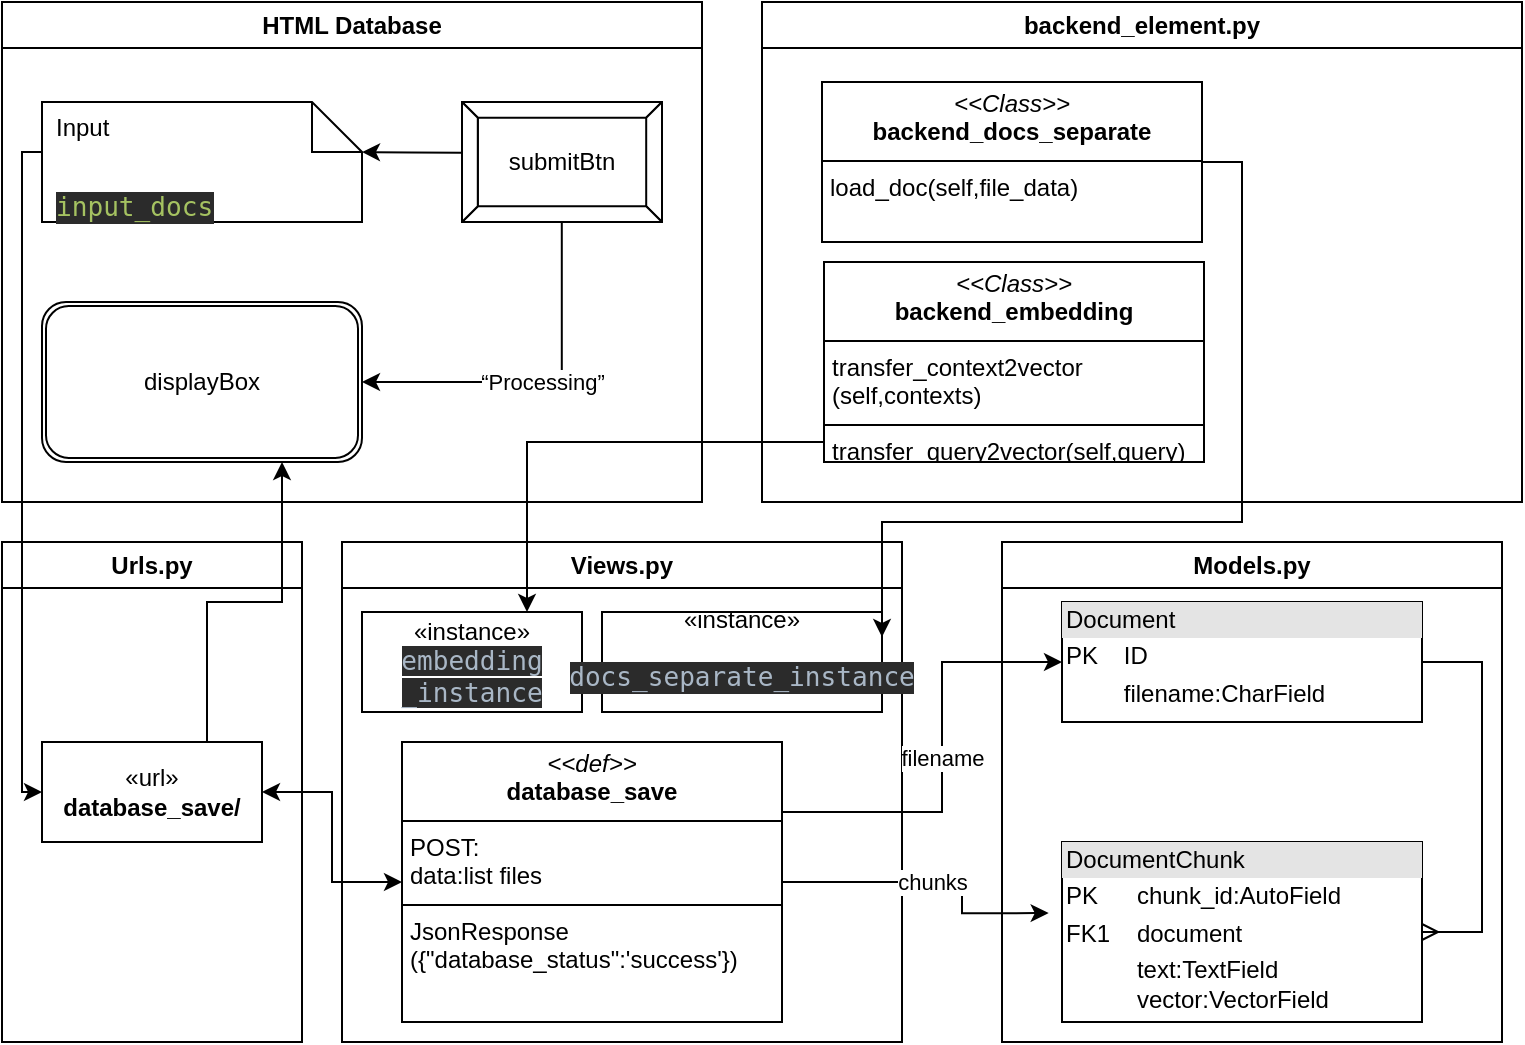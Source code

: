 <mxfile version="24.3.1" type="github" pages="4">
  <diagram name="Database_input" id="tOD7As1vqEOn8QU1HWs3">
    <mxGraphModel dx="1636" dy="1579" grid="1" gridSize="10" guides="1" tooltips="1" connect="1" arrows="1" fold="1" page="1" pageScale="1" pageWidth="850" pageHeight="1100" math="0" shadow="0">
      <root>
        <mxCell id="0" />
        <mxCell id="1" parent="0" />
        <mxCell id="sJqgMgaKANiySwUrU2yU-2" value="Models.py" style="swimlane;whiteSpace=wrap;html=1;" parent="1" vertex="1">
          <mxGeometry x="190" y="230" width="250" height="250" as="geometry">
            <mxRectangle x="200" y="200" width="100" height="30" as="alternateBounds" />
          </mxGeometry>
        </mxCell>
        <mxCell id="sJqgMgaKANiySwUrU2yU-3" value="" style="group" parent="sJqgMgaKANiySwUrU2yU-2" vertex="1" connectable="0">
          <mxGeometry x="30" y="30" width="220" height="210" as="geometry" />
        </mxCell>
        <mxCell id="sJqgMgaKANiySwUrU2yU-4" value="&lt;div style=&quot;box-sizing:border-box;width:100%;background:#e4e4e4;padding:2px;&quot;&gt;Document&lt;/div&gt;&lt;table style=&quot;width:100%;font-size:1em;&quot; cellpadding=&quot;2&quot; cellspacing=&quot;0&quot;&gt;&lt;tbody&gt;&lt;tr&gt;&lt;td&gt;PK&lt;/td&gt;&lt;td&gt;ID&lt;/td&gt;&lt;/tr&gt;&lt;tr&gt;&lt;td&gt;&lt;br&gt;&lt;/td&gt;&lt;td&gt;filename:CharField&lt;br&gt;&lt;/td&gt;&lt;/tr&gt;&lt;tr&gt;&lt;td&gt;&lt;br&gt;&lt;/td&gt;&lt;td&gt;&lt;br&gt;&lt;/td&gt;&lt;/tr&gt;&lt;/tbody&gt;&lt;/table&gt;" style="verticalAlign=top;align=left;overflow=fill;html=1;whiteSpace=wrap;movable=1;resizable=1;rotatable=1;deletable=1;editable=1;locked=0;connectable=1;" parent="sJqgMgaKANiySwUrU2yU-3" vertex="1">
          <mxGeometry width="180" height="60" as="geometry" />
        </mxCell>
        <mxCell id="sJqgMgaKANiySwUrU2yU-5" value="&lt;div style=&quot;box-sizing:border-box;width:100%;background:#e4e4e4;padding:2px;&quot;&gt;DocumentChunk&lt;br&gt;&lt;/div&gt;&lt;table style=&quot;width:100%;font-size:1em;&quot; cellpadding=&quot;2&quot; cellspacing=&quot;0&quot;&gt;&lt;tbody&gt;&lt;tr&gt;&lt;td&gt;PK&lt;/td&gt;&lt;td&gt;chunk_id:AutoField&lt;br&gt;&lt;/td&gt;&lt;/tr&gt;&lt;tr&gt;&lt;td&gt;FK1&lt;/td&gt;&lt;td&gt;document&lt;/td&gt;&lt;/tr&gt;&lt;tr&gt;&lt;td&gt;&lt;/td&gt;&lt;td&gt;text:TextField&lt;br&gt;vector:VectorField&lt;br&gt;&lt;/td&gt;&lt;/tr&gt;&lt;/tbody&gt;&lt;/table&gt;" style="verticalAlign=top;align=left;overflow=fill;html=1;whiteSpace=wrap;movable=1;resizable=1;rotatable=1;deletable=1;editable=1;locked=0;connectable=1;" parent="sJqgMgaKANiySwUrU2yU-3" vertex="1">
          <mxGeometry y="120" width="180" height="90" as="geometry" />
        </mxCell>
        <mxCell id="sJqgMgaKANiySwUrU2yU-6" value="" style="edgeStyle=entityRelationEdgeStyle;fontSize=12;html=1;endArrow=ERmany;rounded=0;exitX=1;exitY=0.5;exitDx=0;exitDy=0;entryX=1;entryY=0.5;entryDx=0;entryDy=0;movable=1;resizable=1;rotatable=1;deletable=1;editable=1;locked=0;connectable=1;" parent="sJqgMgaKANiySwUrU2yU-3" source="sJqgMgaKANiySwUrU2yU-4" target="sJqgMgaKANiySwUrU2yU-5" edge="1">
          <mxGeometry width="100" height="100" relative="1" as="geometry">
            <mxPoint x="210" y="60" as="sourcePoint" />
            <mxPoint x="210" y="120" as="targetPoint" />
            <Array as="points">
              <mxPoint x="210" y="90" />
              <mxPoint x="220" y="100" />
            </Array>
          </mxGeometry>
        </mxCell>
        <mxCell id="sJqgMgaKANiySwUrU2yU-7" value="Views.py" style="swimlane;whiteSpace=wrap;html=1;" parent="1" vertex="1">
          <mxGeometry x="-140" y="230" width="280" height="250" as="geometry">
            <mxRectangle x="200" y="200" width="100" height="30" as="alternateBounds" />
          </mxGeometry>
        </mxCell>
        <mxCell id="sJqgMgaKANiySwUrU2yU-8" value="&lt;p style=&quot;margin:0px;margin-top:4px;text-align:center;&quot;&gt;&lt;i&gt;&amp;lt;&amp;lt;def&amp;gt;&amp;gt;&lt;/i&gt;&lt;br&gt;&lt;b&gt;database_save&lt;/b&gt;&lt;br&gt;&lt;/p&gt;&lt;hr size=&quot;1&quot; style=&quot;border-style:solid;&quot;&gt;&lt;p style=&quot;margin:0px;margin-left:4px;&quot;&gt;POST:&lt;/p&gt;&lt;p style=&quot;margin:0px;margin-left:4px;&quot;&gt;data:list files&lt;/p&gt;&lt;hr size=&quot;1&quot; style=&quot;border-style:solid;&quot;&gt;&lt;p style=&quot;margin:0px;margin-left:4px;&quot;&gt;JsonResponse&lt;/p&gt;&lt;p style=&quot;margin:0px;margin-left:4px;&quot;&gt;({&quot;database_status&quot;:&#39;success&#39;})&lt;br&gt;&lt;/p&gt;" style="verticalAlign=top;align=left;overflow=fill;html=1;whiteSpace=wrap;" parent="sJqgMgaKANiySwUrU2yU-7" vertex="1">
          <mxGeometry x="30" y="100" width="190" height="140" as="geometry" />
        </mxCell>
        <mxCell id="sJqgMgaKANiySwUrU2yU-9" value="«instance»&lt;br&gt;&lt;span style=&quot;background-color: rgb(43, 43, 43); color: rgb(169, 183, 198); font-family: &amp;quot;JetBrains Mono&amp;quot;, monospace; font-size: 9.8pt;&quot;&gt;embedding&lt;/span&gt;&lt;div&gt;&lt;span style=&quot;background-color: rgb(43, 43, 43); color: rgb(169, 183, 198); font-family: &amp;quot;JetBrains Mono&amp;quot;, monospace; font-size: 9.8pt;&quot;&gt;_instance&lt;/span&gt;&lt;/div&gt;" style="html=1;whiteSpace=wrap;" parent="sJqgMgaKANiySwUrU2yU-7" vertex="1">
          <mxGeometry x="10" y="35" width="110" height="50" as="geometry" />
        </mxCell>
        <mxCell id="sJqgMgaKANiySwUrU2yU-10" value="«instance»&lt;br&gt;&lt;div style=&quot;background-color:#2b2b2b;color:#a9b7c6;font-family:&#39;JetBrains Mono&#39;,monospace;font-size:9.8pt;&quot;&gt;&lt;pre&gt;docs_separate_instance&lt;/pre&gt;&lt;/div&gt;" style="html=1;whiteSpace=wrap;" parent="sJqgMgaKANiySwUrU2yU-7" vertex="1">
          <mxGeometry x="130" y="35" width="140" height="50" as="geometry" />
        </mxCell>
        <mxCell id="sJqgMgaKANiySwUrU2yU-11" value="filename" style="edgeStyle=orthogonalEdgeStyle;rounded=0;orthogonalLoop=1;jettySize=auto;html=1;exitX=1;exitY=0.25;exitDx=0;exitDy=0;entryX=0;entryY=0.5;entryDx=0;entryDy=0;" parent="1" source="sJqgMgaKANiySwUrU2yU-8" target="sJqgMgaKANiySwUrU2yU-4" edge="1">
          <mxGeometry relative="1" as="geometry">
            <Array as="points">
              <mxPoint x="160" y="365" />
              <mxPoint x="160" y="290" />
            </Array>
          </mxGeometry>
        </mxCell>
        <mxCell id="sJqgMgaKANiySwUrU2yU-12" value="chunks" style="edgeStyle=orthogonalEdgeStyle;rounded=0;orthogonalLoop=1;jettySize=auto;html=1;exitX=1;exitY=0.5;exitDx=0;exitDy=0;entryX=-0.037;entryY=0.395;entryDx=0;entryDy=0;entryPerimeter=0;" parent="1" source="sJqgMgaKANiySwUrU2yU-8" target="sJqgMgaKANiySwUrU2yU-5" edge="1">
          <mxGeometry relative="1" as="geometry">
            <mxPoint x="190" y="550" as="targetPoint" />
            <Array as="points">
              <mxPoint x="170" y="400" />
              <mxPoint x="170" y="416" />
            </Array>
          </mxGeometry>
        </mxCell>
        <mxCell id="sJqgMgaKANiySwUrU2yU-13" value="Urls.py" style="swimlane;whiteSpace=wrap;html=1;" parent="1" vertex="1">
          <mxGeometry x="-310" y="230" width="150" height="250" as="geometry">
            <mxRectangle x="200" y="200" width="100" height="30" as="alternateBounds" />
          </mxGeometry>
        </mxCell>
        <mxCell id="sJqgMgaKANiySwUrU2yU-14" value="«url»&lt;br&gt;&lt;b&gt;database_save/&lt;/b&gt;" style="html=1;whiteSpace=wrap;" parent="sJqgMgaKANiySwUrU2yU-13" vertex="1">
          <mxGeometry x="20" y="100" width="110" height="50" as="geometry" />
        </mxCell>
        <mxCell id="sJqgMgaKANiySwUrU2yU-15" value="HTML Database" style="swimlane;whiteSpace=wrap;html=1;" parent="1" vertex="1">
          <mxGeometry x="-310" y="-40" width="350" height="250" as="geometry">
            <mxRectangle x="200" y="200" width="100" height="30" as="alternateBounds" />
          </mxGeometry>
        </mxCell>
        <mxCell id="sJqgMgaKANiySwUrU2yU-16" value="submitBtn" style="labelPosition=center;verticalLabelPosition=middle;align=center;html=1;shape=mxgraph.basic.button;dx=7.9;whiteSpace=wrap;" parent="sJqgMgaKANiySwUrU2yU-15" vertex="1">
          <mxGeometry x="230" y="50" width="100" height="60" as="geometry" />
        </mxCell>
        <mxCell id="sJqgMgaKANiySwUrU2yU-17" value="" style="edgeStyle=orthogonalEdgeStyle;rounded=0;orthogonalLoop=1;jettySize=auto;html=1;entryX=0;entryY=0;entryDx=160;entryDy=25;entryPerimeter=0;exitX=-0.003;exitY=0.422;exitDx=0;exitDy=0;exitPerimeter=0;" parent="sJqgMgaKANiySwUrU2yU-15" source="sJqgMgaKANiySwUrU2yU-16" target="sJqgMgaKANiySwUrU2yU-18" edge="1">
          <mxGeometry relative="1" as="geometry">
            <mxPoint x="280" y="75" as="sourcePoint" />
            <mxPoint x="200" y="70" as="targetPoint" />
          </mxGeometry>
        </mxCell>
        <mxCell id="sJqgMgaKANiySwUrU2yU-18" value="&lt;div style=&quot;background-color:#2b2b2b;color:#a9b7c6;font-family:&#39;JetBrains Mono&#39;,monospace;font-size:9.8pt;&quot;&gt;&lt;pre&gt;&lt;span style=&quot;color:#a5c261;&quot;&gt;input_docs&lt;/span&gt;&lt;/pre&gt;&lt;/div&gt;" style="shape=note2;boundedLbl=1;whiteSpace=wrap;html=1;size=25;verticalAlign=top;align=left;spacingLeft=5;" parent="sJqgMgaKANiySwUrU2yU-15" vertex="1">
          <mxGeometry x="20" y="50" width="160" height="60" as="geometry" />
        </mxCell>
        <mxCell id="sJqgMgaKANiySwUrU2yU-19" value="Input" style="resizeWidth=1;part=1;strokeColor=none;fillColor=none;align=left;spacingLeft=5;html=1;whiteSpace=wrap;" parent="sJqgMgaKANiySwUrU2yU-18" vertex="1">
          <mxGeometry width="160" height="25" relative="1" as="geometry" />
        </mxCell>
        <mxCell id="sJqgMgaKANiySwUrU2yU-20" value="displayBox" style="shape=ext;double=1;rounded=1;whiteSpace=wrap;html=1;" parent="sJqgMgaKANiySwUrU2yU-15" vertex="1">
          <mxGeometry x="20" y="150" width="160" height="80" as="geometry" />
        </mxCell>
        <mxCell id="sJqgMgaKANiySwUrU2yU-21" value="“Processing”" style="edgeStyle=orthogonalEdgeStyle;orthogonalLoop=1;jettySize=auto;html=1;rounded=0;exitX=0.499;exitY=0.999;exitDx=0;exitDy=0;exitPerimeter=0;entryX=1;entryY=0.5;entryDx=0;entryDy=0;" parent="sJqgMgaKANiySwUrU2yU-15" source="sJqgMgaKANiySwUrU2yU-16" target="sJqgMgaKANiySwUrU2yU-20" edge="1">
          <mxGeometry width="80" relative="1" as="geometry">
            <mxPoint x="150" y="240" as="sourcePoint" />
            <mxPoint x="230" y="240" as="targetPoint" />
          </mxGeometry>
        </mxCell>
        <mxCell id="sJqgMgaKANiySwUrU2yU-22" style="edgeStyle=orthogonalEdgeStyle;rounded=0;orthogonalLoop=1;jettySize=auto;html=1;exitX=0;exitY=1;exitDx=0;exitDy=0;entryX=0;entryY=0.5;entryDx=0;entryDy=0;" parent="1" source="sJqgMgaKANiySwUrU2yU-19" target="sJqgMgaKANiySwUrU2yU-14" edge="1">
          <mxGeometry relative="1" as="geometry">
            <Array as="points">
              <mxPoint x="-300" y="35" />
              <mxPoint x="-300" y="355" />
            </Array>
          </mxGeometry>
        </mxCell>
        <mxCell id="sJqgMgaKANiySwUrU2yU-23" style="edgeStyle=orthogonalEdgeStyle;rounded=0;orthogonalLoop=1;jettySize=auto;html=1;exitX=1;exitY=0.5;exitDx=0;exitDy=0;endArrow=classic;endFill=1;strokeColor=default;startArrow=classic;startFill=1;" parent="1" source="sJqgMgaKANiySwUrU2yU-14" target="sJqgMgaKANiySwUrU2yU-8" edge="1">
          <mxGeometry relative="1" as="geometry" />
        </mxCell>
        <mxCell id="sJqgMgaKANiySwUrU2yU-24" style="edgeStyle=orthogonalEdgeStyle;rounded=0;orthogonalLoop=1;jettySize=auto;html=1;exitX=0.75;exitY=0;exitDx=0;exitDy=0;entryX=0.75;entryY=1;entryDx=0;entryDy=0;" parent="1" source="sJqgMgaKANiySwUrU2yU-14" target="sJqgMgaKANiySwUrU2yU-20" edge="1">
          <mxGeometry relative="1" as="geometry" />
        </mxCell>
        <mxCell id="sJqgMgaKANiySwUrU2yU-25" value="backend_e&lt;span style=&quot;background-color: initial;&quot;&gt;lement.py&lt;/span&gt;" style="swimlane;whiteSpace=wrap;html=1;" parent="1" vertex="1">
          <mxGeometry x="70" y="-40" width="380" height="250" as="geometry">
            <mxRectangle x="200" y="200" width="100" height="30" as="alternateBounds" />
          </mxGeometry>
        </mxCell>
        <mxCell id="sJqgMgaKANiySwUrU2yU-26" value="&lt;p style=&quot;margin:0px;margin-top:4px;text-align:center;&quot;&gt;&lt;i&gt;&amp;lt;&amp;lt;Class&amp;gt;&amp;gt;&lt;/i&gt;&lt;br&gt;&lt;b&gt;backend_docs_separate&lt;/b&gt;&lt;br&gt;&lt;/p&gt;&lt;hr size=&quot;1&quot; style=&quot;border-style:solid;&quot;&gt;&lt;p style=&quot;margin:0px;margin-left:4px;&quot;&gt;load_doc(self,file_data)&lt;/p&gt;&lt;p style=&quot;margin:0px;margin-left:4px;&quot;&gt;&lt;br&gt;&lt;/p&gt;" style="verticalAlign=top;align=left;overflow=fill;html=1;whiteSpace=wrap;" parent="sJqgMgaKANiySwUrU2yU-25" vertex="1">
          <mxGeometry x="30" y="40" width="190" height="80" as="geometry" />
        </mxCell>
        <mxCell id="sJqgMgaKANiySwUrU2yU-27" value="&lt;p style=&quot;margin:0px;margin-top:4px;text-align:center;&quot;&gt;&lt;i&gt;&amp;lt;&amp;lt;&lt;/i&gt;&lt;i&gt;Class&lt;/i&gt;&lt;i&gt;&amp;gt;&amp;gt;&lt;/i&gt;&lt;br&gt;&lt;b&gt;backend_embedding&lt;/b&gt;&lt;br&gt;&lt;/p&gt;&lt;hr size=&quot;1&quot; style=&quot;border-style:solid;&quot;&gt;&lt;p style=&quot;margin:0px;margin-left:4px;&quot;&gt;transfer_context2vector&lt;/p&gt;&lt;p style=&quot;margin:0px;margin-left:4px;&quot;&gt;(self,contexts)&lt;br&gt;&lt;/p&gt;&lt;hr size=&quot;1&quot; style=&quot;border-style:solid;&quot;&gt;&lt;p style=&quot;margin:0px;margin-left:4px;&quot;&gt;transfer_query2vector(self,query)&lt;br&gt;&lt;/p&gt;" style="verticalAlign=top;align=left;overflow=fill;html=1;whiteSpace=wrap;" parent="sJqgMgaKANiySwUrU2yU-25" vertex="1">
          <mxGeometry x="31" y="130" width="190" height="100" as="geometry" />
        </mxCell>
        <mxCell id="uDkbluN8sBQxDBdy4H7--1" style="edgeStyle=orthogonalEdgeStyle;rounded=0;orthogonalLoop=1;jettySize=auto;html=1;entryX=1;entryY=0.25;entryDx=0;entryDy=0;exitX=1;exitY=0.5;exitDx=0;exitDy=0;" parent="1" source="sJqgMgaKANiySwUrU2yU-26" target="sJqgMgaKANiySwUrU2yU-10" edge="1">
          <mxGeometry relative="1" as="geometry">
            <Array as="points">
              <mxPoint x="310" y="40" />
              <mxPoint x="310" y="220" />
              <mxPoint x="130" y="220" />
            </Array>
          </mxGeometry>
        </mxCell>
        <mxCell id="uDkbluN8sBQxDBdy4H7--2" style="edgeStyle=orthogonalEdgeStyle;rounded=0;orthogonalLoop=1;jettySize=auto;html=1;entryX=0.75;entryY=0;entryDx=0;entryDy=0;" parent="1" source="sJqgMgaKANiySwUrU2yU-27" target="sJqgMgaKANiySwUrU2yU-9" edge="1">
          <mxGeometry relative="1" as="geometry">
            <Array as="points">
              <mxPoint x="-47" y="180" />
            </Array>
          </mxGeometry>
        </mxCell>
      </root>
    </mxGraphModel>
  </diagram>
  <diagram id="L5Bhxi6oNBr4Z5N-QQxp" name="Database_list">
    <mxGraphModel dx="1973" dy="1784" grid="1" gridSize="10" guides="1" tooltips="1" connect="1" arrows="1" fold="1" page="1" pageScale="1" pageWidth="850" pageHeight="1100" math="0" shadow="0">
      <root>
        <mxCell id="0" />
        <mxCell id="1" parent="0" />
        <mxCell id="bm9VMVY0Gpvryz6V1HBZ-1" value="Models.py" style="swimlane;whiteSpace=wrap;html=1;" parent="1" vertex="1">
          <mxGeometry x="190" y="230" width="250" height="250" as="geometry">
            <mxRectangle x="200" y="200" width="100" height="30" as="alternateBounds" />
          </mxGeometry>
        </mxCell>
        <mxCell id="bm9VMVY0Gpvryz6V1HBZ-2" value="" style="group" parent="bm9VMVY0Gpvryz6V1HBZ-1" vertex="1" connectable="0">
          <mxGeometry x="30" y="30" width="220" height="210" as="geometry" />
        </mxCell>
        <mxCell id="bm9VMVY0Gpvryz6V1HBZ-3" value="&lt;div style=&quot;box-sizing:border-box;width:100%;background:#e4e4e4;padding:2px;&quot;&gt;Document&lt;/div&gt;&lt;table style=&quot;width:100%;font-size:1em;&quot; cellpadding=&quot;2&quot; cellspacing=&quot;0&quot;&gt;&lt;tbody&gt;&lt;tr&gt;&lt;td&gt;PK&lt;/td&gt;&lt;td&gt;ID&lt;/td&gt;&lt;/tr&gt;&lt;tr&gt;&lt;td&gt;&lt;br&gt;&lt;/td&gt;&lt;td&gt;filename:CharField&lt;br&gt;&lt;/td&gt;&lt;/tr&gt;&lt;tr&gt;&lt;td&gt;&lt;br&gt;&lt;/td&gt;&lt;td&gt;&lt;br&gt;&lt;/td&gt;&lt;/tr&gt;&lt;/tbody&gt;&lt;/table&gt;" style="verticalAlign=top;align=left;overflow=fill;html=1;whiteSpace=wrap;movable=1;resizable=1;rotatable=1;deletable=1;editable=1;locked=0;connectable=1;" parent="bm9VMVY0Gpvryz6V1HBZ-2" vertex="1">
          <mxGeometry width="180" height="60" as="geometry" />
        </mxCell>
        <mxCell id="bm9VMVY0Gpvryz6V1HBZ-4" value="&lt;div style=&quot;box-sizing:border-box;width:100%;background:#e4e4e4;padding:2px;&quot;&gt;DocumentChunk&lt;br&gt;&lt;/div&gt;&lt;table style=&quot;width:100%;font-size:1em;&quot; cellpadding=&quot;2&quot; cellspacing=&quot;0&quot;&gt;&lt;tbody&gt;&lt;tr&gt;&lt;td&gt;PK&lt;/td&gt;&lt;td&gt;chunk_id:AutoField&lt;br&gt;&lt;/td&gt;&lt;/tr&gt;&lt;tr&gt;&lt;td&gt;FK1&lt;/td&gt;&lt;td&gt;document&lt;/td&gt;&lt;/tr&gt;&lt;tr&gt;&lt;td&gt;&lt;/td&gt;&lt;td&gt;text:TextField&lt;br&gt;vector:VectorField&lt;br&gt;&lt;/td&gt;&lt;/tr&gt;&lt;/tbody&gt;&lt;/table&gt;" style="verticalAlign=top;align=left;overflow=fill;html=1;whiteSpace=wrap;movable=1;resizable=1;rotatable=1;deletable=1;editable=1;locked=0;connectable=1;" parent="bm9VMVY0Gpvryz6V1HBZ-2" vertex="1">
          <mxGeometry y="120" width="180" height="90" as="geometry" />
        </mxCell>
        <mxCell id="bm9VMVY0Gpvryz6V1HBZ-5" value="" style="edgeStyle=entityRelationEdgeStyle;fontSize=12;html=1;endArrow=ERmany;rounded=0;exitX=1;exitY=0.5;exitDx=0;exitDy=0;entryX=1;entryY=0.5;entryDx=0;entryDy=0;movable=1;resizable=1;rotatable=1;deletable=1;editable=1;locked=0;connectable=1;" parent="bm9VMVY0Gpvryz6V1HBZ-2" source="bm9VMVY0Gpvryz6V1HBZ-3" target="bm9VMVY0Gpvryz6V1HBZ-4" edge="1">
          <mxGeometry width="100" height="100" relative="1" as="geometry">
            <mxPoint x="210" y="60" as="sourcePoint" />
            <mxPoint x="210" y="120" as="targetPoint" />
            <Array as="points">
              <mxPoint x="210" y="90" />
              <mxPoint x="220" y="100" />
            </Array>
          </mxGeometry>
        </mxCell>
        <mxCell id="bm9VMVY0Gpvryz6V1HBZ-6" value="Views.py" style="swimlane;whiteSpace=wrap;html=1;" parent="1" vertex="1">
          <mxGeometry x="-140" y="230" width="280" height="250" as="geometry">
            <mxRectangle x="200" y="200" width="100" height="30" as="alternateBounds" />
          </mxGeometry>
        </mxCell>
        <mxCell id="bm9VMVY0Gpvryz6V1HBZ-7" value="&lt;p style=&quot;margin:0px;margin-top:4px;text-align:center;&quot;&gt;&lt;i&gt;&amp;lt;&amp;lt;def&amp;gt;&amp;gt;&lt;/i&gt;&lt;br&gt;&lt;b&gt;get_documents&lt;/b&gt;&lt;br&gt;&lt;/p&gt;&lt;hr size=&quot;1&quot; style=&quot;border-style:solid;&quot;&gt;&lt;p style=&quot;margin:0px;margin-left:4px;&quot;&gt;POST&lt;/p&gt;&lt;hr size=&quot;1&quot; style=&quot;border-style:solid;&quot;&gt;&lt;p style=&quot;margin:0px;margin-left:4px;&quot;&gt;JsonResponse([{&quot;id&quot;,&quot;filename&quot;}]&lt;/p&gt;&lt;p style=&quot;margin:0px;margin-left:4px;&quot;&gt;)&lt;/p&gt;" style="verticalAlign=top;align=left;overflow=fill;html=1;whiteSpace=wrap;" parent="bm9VMVY0Gpvryz6V1HBZ-6" vertex="1">
          <mxGeometry x="30" y="40" width="190" height="100" as="geometry" />
        </mxCell>
        <mxCell id="bm9VMVY0Gpvryz6V1HBZ-8" value="&lt;p style=&quot;margin:0px;margin-top:4px;text-align:center;&quot;&gt;&lt;i&gt;&amp;lt;&amp;lt;def&amp;gt;&amp;gt;&lt;/i&gt;&lt;br&gt;&lt;b&gt;clear_database&lt;/b&gt;&lt;br&gt;&lt;/p&gt;&lt;hr size=&quot;1&quot; style=&quot;border-style:solid;&quot;&gt;&lt;p style=&quot;margin:0px;margin-left:4px;&quot;&gt;POST&lt;/p&gt;&lt;hr size=&quot;1&quot; style=&quot;border-style:solid;&quot;&gt;&lt;p style=&quot;margin:0px;margin-left:4px;&quot;&gt;&lt;span style=&quot;background-color: initial;&quot;&gt;return HttpResponse&lt;/span&gt;&lt;br&gt;&lt;/p&gt;" style="verticalAlign=top;align=left;overflow=fill;html=1;whiteSpace=wrap;" parent="bm9VMVY0Gpvryz6V1HBZ-6" vertex="1">
          <mxGeometry x="30" y="150" width="190" height="90" as="geometry" />
        </mxCell>
        <mxCell id="bm9VMVY0Gpvryz6V1HBZ-9" value="Urls.py" style="swimlane;whiteSpace=wrap;html=1;" parent="1" vertex="1">
          <mxGeometry x="-310" y="230" width="150" height="250" as="geometry">
            <mxRectangle x="200" y="200" width="100" height="30" as="alternateBounds" />
          </mxGeometry>
        </mxCell>
        <mxCell id="bm9VMVY0Gpvryz6V1HBZ-10" value="«url»&lt;br&gt;&lt;b&gt;clear-database/&lt;/b&gt;" style="html=1;whiteSpace=wrap;" parent="bm9VMVY0Gpvryz6V1HBZ-9" vertex="1">
          <mxGeometry x="20" y="160" width="110" height="50" as="geometry" />
        </mxCell>
        <mxCell id="bm9VMVY0Gpvryz6V1HBZ-11" value="«url»&lt;br&gt;&lt;b&gt;get-documents/&lt;/b&gt;" style="html=1;whiteSpace=wrap;" parent="bm9VMVY0Gpvryz6V1HBZ-9" vertex="1">
          <mxGeometry x="20" y="50" width="110" height="50" as="geometry" />
        </mxCell>
        <mxCell id="bm9VMVY0Gpvryz6V1HBZ-12" value="HTML Database" style="swimlane;whiteSpace=wrap;html=1;" parent="1" vertex="1">
          <mxGeometry x="-310" y="-40" width="350" height="250" as="geometry">
            <mxRectangle x="200" y="200" width="100" height="30" as="alternateBounds" />
          </mxGeometry>
        </mxCell>
        <mxCell id="bm9VMVY0Gpvryz6V1HBZ-13" value="Clear Database" style="labelPosition=center;verticalLabelPosition=middle;align=center;html=1;shape=mxgraph.basic.button;dx=7.9;whiteSpace=wrap;" parent="bm9VMVY0Gpvryz6V1HBZ-12" vertex="1">
          <mxGeometry x="30" y="50" width="100" height="60" as="geometry" />
        </mxCell>
        <mxCell id="bm9VMVY0Gpvryz6V1HBZ-14" value="documentsForm" style="shape=ext;double=1;rounded=1;whiteSpace=wrap;html=1;" parent="bm9VMVY0Gpvryz6V1HBZ-12" vertex="1">
          <mxGeometry x="160" y="150" width="160" height="80" as="geometry" />
        </mxCell>
        <mxCell id="bm9VMVY0Gpvryz6V1HBZ-15" value="looklistBtn" style="labelPosition=center;verticalLabelPosition=middle;align=center;html=1;shape=mxgraph.basic.button;dx=7.9;whiteSpace=wrap;" parent="bm9VMVY0Gpvryz6V1HBZ-12" vertex="1">
          <mxGeometry x="30" y="160" width="100" height="60" as="geometry" />
        </mxCell>
        <mxCell id="bm9VMVY0Gpvryz6V1HBZ-16" style="edgeStyle=orthogonalEdgeStyle;rounded=0;orthogonalLoop=1;jettySize=auto;html=1;entryX=0;entryY=0.5;entryDx=0;entryDy=0;exitX=-0.022;exitY=0.579;exitDx=0;exitDy=0;exitPerimeter=0;" parent="1" source="bm9VMVY0Gpvryz6V1HBZ-13" target="bm9VMVY0Gpvryz6V1HBZ-10" edge="1">
          <mxGeometry relative="1" as="geometry">
            <Array as="points">
              <mxPoint x="-330" y="45" />
              <mxPoint x="-330" y="415" />
            </Array>
          </mxGeometry>
        </mxCell>
        <mxCell id="bm9VMVY0Gpvryz6V1HBZ-17" style="edgeStyle=orthogonalEdgeStyle;rounded=0;orthogonalLoop=1;jettySize=auto;html=1;exitX=1;exitY=0.5;exitDx=0;exitDy=0;entryX=0;entryY=0.5;entryDx=0;entryDy=0;startArrow=classic;startFill=1;" parent="1" source="bm9VMVY0Gpvryz6V1HBZ-10" target="bm9VMVY0Gpvryz6V1HBZ-8" edge="1">
          <mxGeometry relative="1" as="geometry" />
        </mxCell>
        <mxCell id="bm9VMVY0Gpvryz6V1HBZ-18" value="delete" style="edgeStyle=orthogonalEdgeStyle;rounded=0;orthogonalLoop=1;jettySize=auto;html=1;exitX=1;exitY=0.25;exitDx=0;exitDy=0;entryX=0;entryY=0.75;entryDx=0;entryDy=0;" parent="1" source="bm9VMVY0Gpvryz6V1HBZ-8" target="bm9VMVY0Gpvryz6V1HBZ-3" edge="1">
          <mxGeometry relative="1" as="geometry" />
        </mxCell>
        <mxCell id="bm9VMVY0Gpvryz6V1HBZ-19" value="delete" style="edgeStyle=orthogonalEdgeStyle;rounded=0;orthogonalLoop=1;jettySize=auto;html=1;exitX=1;exitY=0.75;exitDx=0;exitDy=0;entryX=0;entryY=0.75;entryDx=0;entryDy=0;" parent="1" source="bm9VMVY0Gpvryz6V1HBZ-8" target="bm9VMVY0Gpvryz6V1HBZ-4" edge="1">
          <mxGeometry relative="1" as="geometry" />
        </mxCell>
        <mxCell id="bm9VMVY0Gpvryz6V1HBZ-20" style="edgeStyle=orthogonalEdgeStyle;rounded=0;orthogonalLoop=1;jettySize=auto;html=1;exitX=0.054;exitY=1.018;exitDx=0;exitDy=0;exitPerimeter=0;" parent="1" source="bm9VMVY0Gpvryz6V1HBZ-15" target="bm9VMVY0Gpvryz6V1HBZ-11" edge="1">
          <mxGeometry relative="1" as="geometry">
            <Array as="points">
              <mxPoint x="-275" y="230" />
              <mxPoint x="-275" y="230" />
            </Array>
          </mxGeometry>
        </mxCell>
        <mxCell id="bm9VMVY0Gpvryz6V1HBZ-21" style="edgeStyle=orthogonalEdgeStyle;rounded=0;orthogonalLoop=1;jettySize=auto;html=1;exitX=1;exitY=0.5;exitDx=0;exitDy=0;startArrow=classic;startFill=1;" parent="1" source="bm9VMVY0Gpvryz6V1HBZ-11" target="bm9VMVY0Gpvryz6V1HBZ-7" edge="1">
          <mxGeometry relative="1" as="geometry" />
        </mxCell>
        <mxCell id="bm9VMVY0Gpvryz6V1HBZ-22" style="edgeStyle=orthogonalEdgeStyle;rounded=0;orthogonalLoop=1;jettySize=auto;html=1;exitX=0.75;exitY=0;exitDx=0;exitDy=0;" parent="1" source="bm9VMVY0Gpvryz6V1HBZ-11" edge="1">
          <mxGeometry relative="1" as="geometry">
            <mxPoint x="-60" y="270" as="sourcePoint" />
            <mxPoint x="-60" y="190" as="targetPoint" />
            <Array as="points">
              <mxPoint x="-207" y="200" />
              <mxPoint x="-60" y="200" />
            </Array>
          </mxGeometry>
        </mxCell>
        <mxCell id="bm9VMVY0Gpvryz6V1HBZ-23" value="filename, id" style="edgeStyle=orthogonalEdgeStyle;rounded=0;orthogonalLoop=1;jettySize=auto;html=1;exitX=0;exitY=0.25;exitDx=0;exitDy=0;entryX=1;entryY=0.25;entryDx=0;entryDy=0;" parent="1" source="bm9VMVY0Gpvryz6V1HBZ-3" target="bm9VMVY0Gpvryz6V1HBZ-7" edge="1">
          <mxGeometry relative="1" as="geometry" />
        </mxCell>
      </root>
    </mxGraphModel>
  </diagram>
  <diagram id="iGCbBIFCo3CdclD05rwQ" name="Database_delete&amp;show">
    <mxGraphModel dx="1775" dy="1664" grid="1" gridSize="10" guides="1" tooltips="1" connect="1" arrows="1" fold="1" page="1" pageScale="1" pageWidth="850" pageHeight="1100" math="0" shadow="0">
      <root>
        <mxCell id="0" />
        <mxCell id="1" parent="0" />
        <mxCell id="bVoOVbKwZtVTsXY3nfjJ-1" value="Models.py" style="swimlane;whiteSpace=wrap;html=1;" vertex="1" parent="1">
          <mxGeometry x="190" y="230" width="250" height="250" as="geometry">
            <mxRectangle x="200" y="200" width="100" height="30" as="alternateBounds" />
          </mxGeometry>
        </mxCell>
        <mxCell id="bVoOVbKwZtVTsXY3nfjJ-3" value="&lt;div style=&quot;box-sizing:border-box;width:100%;background:#e4e4e4;padding:2px;&quot;&gt;Document&lt;/div&gt;&lt;table style=&quot;width:100%;font-size:1em;&quot; cellpadding=&quot;2&quot; cellspacing=&quot;0&quot;&gt;&lt;tbody&gt;&lt;tr&gt;&lt;td&gt;PK&lt;/td&gt;&lt;td&gt;ID&lt;/td&gt;&lt;/tr&gt;&lt;tr&gt;&lt;td&gt;&lt;br&gt;&lt;/td&gt;&lt;td&gt;filename:CharField&lt;br&gt;&lt;/td&gt;&lt;/tr&gt;&lt;tr&gt;&lt;td&gt;&lt;br&gt;&lt;/td&gt;&lt;td&gt;&lt;br&gt;&lt;/td&gt;&lt;/tr&gt;&lt;/tbody&gt;&lt;/table&gt;" style="verticalAlign=top;align=left;overflow=fill;html=1;whiteSpace=wrap;movable=1;resizable=1;rotatable=1;deletable=1;editable=1;locked=0;connectable=1;" vertex="1" parent="bVoOVbKwZtVTsXY3nfjJ-1">
          <mxGeometry x="30" y="170" width="180" height="60" as="geometry" />
        </mxCell>
        <mxCell id="bVoOVbKwZtVTsXY3nfjJ-4" value="&lt;div style=&quot;box-sizing:border-box;width:100%;background:#e4e4e4;padding:2px;&quot;&gt;DocumentChunk&lt;br&gt;&lt;/div&gt;&lt;table style=&quot;width:100%;font-size:1em;&quot; cellpadding=&quot;2&quot; cellspacing=&quot;0&quot;&gt;&lt;tbody&gt;&lt;tr&gt;&lt;td&gt;PK&lt;/td&gt;&lt;td&gt;chunk_id:AutoField&lt;br&gt;&lt;/td&gt;&lt;/tr&gt;&lt;tr&gt;&lt;td&gt;FK1&lt;/td&gt;&lt;td&gt;document&lt;/td&gt;&lt;/tr&gt;&lt;tr&gt;&lt;td&gt;&lt;/td&gt;&lt;td&gt;text:TextField&lt;br&gt;vector:VectorField&lt;br&gt;&lt;/td&gt;&lt;/tr&gt;&lt;/tbody&gt;&lt;/table&gt;" style="verticalAlign=top;align=left;overflow=fill;html=1;whiteSpace=wrap;movable=1;resizable=1;rotatable=1;deletable=1;editable=1;locked=0;connectable=1;" vertex="1" parent="bVoOVbKwZtVTsXY3nfjJ-1">
          <mxGeometry x="30" y="30" width="180" height="90" as="geometry" />
        </mxCell>
        <mxCell id="bVoOVbKwZtVTsXY3nfjJ-5" value="" style="edgeStyle=entityRelationEdgeStyle;fontSize=12;html=1;endArrow=ERmany;rounded=0;exitX=1;exitY=0.5;exitDx=0;exitDy=0;entryX=1;entryY=0.5;entryDx=0;entryDy=0;movable=1;resizable=1;rotatable=1;deletable=1;editable=1;locked=0;connectable=1;" edge="1" parent="bVoOVbKwZtVTsXY3nfjJ-1" source="bVoOVbKwZtVTsXY3nfjJ-3" target="bVoOVbKwZtVTsXY3nfjJ-4">
          <mxGeometry width="100" height="100" relative="1" as="geometry">
            <mxPoint x="240" y="90" as="sourcePoint" />
            <mxPoint x="240" y="150" as="targetPoint" />
            <Array as="points">
              <mxPoint x="240" y="120" />
              <mxPoint x="250" y="130" />
            </Array>
          </mxGeometry>
        </mxCell>
        <mxCell id="bVoOVbKwZtVTsXY3nfjJ-6" value="Views.py" style="swimlane;whiteSpace=wrap;html=1;" vertex="1" parent="1">
          <mxGeometry x="-140" y="230" width="280" height="290" as="geometry">
            <mxRectangle x="200" y="200" width="100" height="30" as="alternateBounds" />
          </mxGeometry>
        </mxCell>
        <mxCell id="bVoOVbKwZtVTsXY3nfjJ-7" value="&lt;p style=&quot;margin:0px;margin-top:4px;text-align:center;&quot;&gt;&lt;i&gt;&amp;lt;&amp;lt;def&amp;gt;&amp;gt;&lt;/i&gt;&lt;br&gt;&lt;b&gt;show_documents&lt;/b&gt;&lt;br&gt;&lt;/p&gt;&lt;hr size=&quot;1&quot; style=&quot;border-style:solid;&quot;&gt;&lt;p style=&quot;margin:0px;margin-left:4px;&quot;&gt;POST:&lt;/p&gt;&lt;p style=&quot;margin:0px;margin-left:4px;&quot;&gt;data:list file ids&lt;/p&gt;&lt;hr size=&quot;1&quot; style=&quot;border-style:solid;&quot;&gt;&lt;p style=&quot;margin:0px;margin-left:4px;&quot;&gt;&lt;span style=&quot;background-color: initial;&quot;&gt;return JsonResponse({&#39;texts&#39;: return_str})&lt;/span&gt;&lt;br&gt;&lt;/p&gt;" style="verticalAlign=top;align=left;overflow=fill;html=1;whiteSpace=wrap;" vertex="1" parent="bVoOVbKwZtVTsXY3nfjJ-6">
          <mxGeometry x="30" y="40" width="190" height="120" as="geometry" />
        </mxCell>
        <mxCell id="bVoOVbKwZtVTsXY3nfjJ-8" value="&lt;p style=&quot;margin:0px;margin-top:4px;text-align:center;&quot;&gt;&lt;i&gt;&amp;lt;&amp;lt;def&amp;gt;&amp;gt;&lt;/i&gt;&lt;br&gt;&lt;b&gt;delete_documents&lt;/b&gt;&lt;br&gt;&lt;/p&gt;&lt;hr size=&quot;1&quot; style=&quot;border-style:solid;&quot;&gt;&lt;p style=&quot;margin:0px;margin-left:4px;&quot;&gt;POST:&lt;/p&gt;&lt;p style=&quot;margin:0px;margin-left:4px;&quot;&gt;data:list file ids&lt;/p&gt;&lt;hr size=&quot;1&quot; style=&quot;border-style:solid;&quot;&gt;&lt;p style=&quot;margin:0px;margin-left:4px;&quot;&gt;&lt;span style=&quot;background-color: initial;&quot;&gt;return HttpResponse&lt;/span&gt;&lt;br&gt;&lt;/p&gt;" style="verticalAlign=top;align=left;overflow=fill;html=1;whiteSpace=wrap;" vertex="1" parent="bVoOVbKwZtVTsXY3nfjJ-6">
          <mxGeometry x="30" y="180" width="190" height="100" as="geometry" />
        </mxCell>
        <mxCell id="bVoOVbKwZtVTsXY3nfjJ-9" value="Urls.py" style="swimlane;whiteSpace=wrap;html=1;" vertex="1" parent="1">
          <mxGeometry x="-310" y="230" width="150" height="250" as="geometry">
            <mxRectangle x="200" y="200" width="100" height="30" as="alternateBounds" />
          </mxGeometry>
        </mxCell>
        <mxCell id="bVoOVbKwZtVTsXY3nfjJ-10" value="«url»&lt;br&gt;&lt;b&gt;delete-documents/&lt;/b&gt;" style="html=1;whiteSpace=wrap;" vertex="1" parent="bVoOVbKwZtVTsXY3nfjJ-9">
          <mxGeometry x="20" y="160" width="110" height="50" as="geometry" />
        </mxCell>
        <mxCell id="bVoOVbKwZtVTsXY3nfjJ-11" value="«url»&lt;br&gt;&lt;b&gt;show-documents/&lt;/b&gt;" style="html=1;whiteSpace=wrap;" vertex="1" parent="bVoOVbKwZtVTsXY3nfjJ-9">
          <mxGeometry x="20" y="50" width="110" height="50" as="geometry" />
        </mxCell>
        <mxCell id="bVoOVbKwZtVTsXY3nfjJ-12" value="HTML Database" style="swimlane;whiteSpace=wrap;html=1;" vertex="1" parent="1">
          <mxGeometry x="-310" y="-40" width="350" height="250" as="geometry">
            <mxRectangle x="200" y="200" width="100" height="30" as="alternateBounds" />
          </mxGeometry>
        </mxCell>
        <mxCell id="bVoOVbKwZtVTsXY3nfjJ-13" value="deletefile" style="labelPosition=center;verticalLabelPosition=middle;align=center;html=1;shape=mxgraph.basic.button;dx=7.9;whiteSpace=wrap;" vertex="1" parent="bVoOVbKwZtVTsXY3nfjJ-12">
          <mxGeometry x="30" y="50" width="100" height="60" as="geometry" />
        </mxCell>
        <mxCell id="bVoOVbKwZtVTsXY3nfjJ-14" value="documentsForm" style="shape=ext;double=1;rounded=1;whiteSpace=wrap;html=1;" vertex="1" parent="bVoOVbKwZtVTsXY3nfjJ-12">
          <mxGeometry x="160" y="40" width="160" height="80" as="geometry" />
        </mxCell>
        <mxCell id="bVoOVbKwZtVTsXY3nfjJ-15" value="showthefile" style="labelPosition=center;verticalLabelPosition=middle;align=center;html=1;shape=mxgraph.basic.button;dx=7.9;whiteSpace=wrap;" vertex="1" parent="bVoOVbKwZtVTsXY3nfjJ-12">
          <mxGeometry x="30" y="160" width="100" height="60" as="geometry" />
        </mxCell>
        <mxCell id="bVoOVbKwZtVTsXY3nfjJ-24" value="showthefileBox" style="shape=ext;double=1;rounded=1;whiteSpace=wrap;html=1;" vertex="1" parent="bVoOVbKwZtVTsXY3nfjJ-12">
          <mxGeometry x="160" y="150" width="160" height="80" as="geometry" />
        </mxCell>
        <mxCell id="bVoOVbKwZtVTsXY3nfjJ-16" style="edgeStyle=orthogonalEdgeStyle;rounded=0;orthogonalLoop=1;jettySize=auto;html=1;entryX=0;entryY=0.5;entryDx=0;entryDy=0;exitX=-0.022;exitY=0.579;exitDx=0;exitDy=0;exitPerimeter=0;" edge="1" parent="1" source="bVoOVbKwZtVTsXY3nfjJ-13" target="bVoOVbKwZtVTsXY3nfjJ-10">
          <mxGeometry relative="1" as="geometry">
            <Array as="points">
              <mxPoint x="-330" y="45" />
              <mxPoint x="-330" y="415" />
            </Array>
          </mxGeometry>
        </mxCell>
        <mxCell id="bVoOVbKwZtVTsXY3nfjJ-17" style="edgeStyle=orthogonalEdgeStyle;rounded=0;orthogonalLoop=1;jettySize=auto;html=1;exitX=1;exitY=0.5;exitDx=0;exitDy=0;entryX=0;entryY=0.5;entryDx=0;entryDy=0;startArrow=classic;startFill=1;" edge="1" parent="1" source="bVoOVbKwZtVTsXY3nfjJ-10" target="bVoOVbKwZtVTsXY3nfjJ-8">
          <mxGeometry relative="1" as="geometry" />
        </mxCell>
        <mxCell id="bVoOVbKwZtVTsXY3nfjJ-20" style="edgeStyle=orthogonalEdgeStyle;rounded=0;orthogonalLoop=1;jettySize=auto;html=1;exitX=0.054;exitY=1.018;exitDx=0;exitDy=0;exitPerimeter=0;" edge="1" parent="1" source="bVoOVbKwZtVTsXY3nfjJ-15" target="bVoOVbKwZtVTsXY3nfjJ-11">
          <mxGeometry relative="1" as="geometry">
            <Array as="points">
              <mxPoint x="-275" y="230" />
              <mxPoint x="-275" y="230" />
            </Array>
          </mxGeometry>
        </mxCell>
        <mxCell id="bVoOVbKwZtVTsXY3nfjJ-21" style="edgeStyle=orthogonalEdgeStyle;rounded=0;orthogonalLoop=1;jettySize=auto;html=1;exitX=1;exitY=0.5;exitDx=0;exitDy=0;startArrow=classic;startFill=1;" edge="1" parent="1" source="bVoOVbKwZtVTsXY3nfjJ-11" target="bVoOVbKwZtVTsXY3nfjJ-7">
          <mxGeometry relative="1" as="geometry" />
        </mxCell>
        <mxCell id="bVoOVbKwZtVTsXY3nfjJ-23" value="document_id[:4]" style="edgeStyle=orthogonalEdgeStyle;rounded=0;orthogonalLoop=1;jettySize=auto;html=1;exitX=0;exitY=0.25;exitDx=0;exitDy=0;entryX=1;entryY=0.25;entryDx=0;entryDy=0;" edge="1" parent="1" source="bVoOVbKwZtVTsXY3nfjJ-4" target="bVoOVbKwZtVTsXY3nfjJ-7">
          <mxGeometry relative="1" as="geometry">
            <Array as="points">
              <mxPoint x="220" y="300" />
            </Array>
          </mxGeometry>
        </mxCell>
        <mxCell id="RLbBqFpbmCsU39mazD_g-1" value="Delete by ids" style="edgeStyle=orthogonalEdgeStyle;rounded=0;orthogonalLoop=1;jettySize=auto;html=1;exitX=1;exitY=0.5;exitDx=0;exitDy=0;entryX=0;entryY=0.5;entryDx=0;entryDy=0;" edge="1" parent="1" source="bVoOVbKwZtVTsXY3nfjJ-8" target="bVoOVbKwZtVTsXY3nfjJ-3">
          <mxGeometry relative="1" as="geometry" />
        </mxCell>
        <mxCell id="RLbBqFpbmCsU39mazD_g-2" style="edgeStyle=orthogonalEdgeStyle;rounded=0;orthogonalLoop=1;jettySize=auto;html=1;exitX=0.5;exitY=0;exitDx=0;exitDy=0;entryX=0.25;entryY=1;entryDx=0;entryDy=0;" edge="1" parent="1" source="bVoOVbKwZtVTsXY3nfjJ-11" target="bVoOVbKwZtVTsXY3nfjJ-24">
          <mxGeometry relative="1" as="geometry" />
        </mxCell>
        <mxCell id="RLbBqFpbmCsU39mazD_g-4" style="edgeStyle=orthogonalEdgeStyle;rounded=0;orthogonalLoop=1;jettySize=auto;html=1;exitX=0.75;exitY=0;exitDx=0;exitDy=0;entryX=0.25;entryY=0;entryDx=0;entryDy=0;" edge="1" parent="1" source="bVoOVbKwZtVTsXY3nfjJ-10" target="bVoOVbKwZtVTsXY3nfjJ-14">
          <mxGeometry relative="1" as="geometry">
            <Array as="points">
              <mxPoint x="-207" y="370" />
              <mxPoint x="-340" y="370" />
              <mxPoint x="-340" y="-20" />
              <mxPoint x="-110" y="-20" />
            </Array>
          </mxGeometry>
        </mxCell>
      </root>
    </mxGraphModel>
  </diagram>
  <diagram id="xv7IMs3ClQ5SQGIrK1-e" name="Page-4">
    <mxGraphModel dx="786" dy="479" grid="1" gridSize="10" guides="1" tooltips="1" connect="1" arrows="1" fold="1" page="1" pageScale="1" pageWidth="850" pageHeight="1100" math="0" shadow="0">
      <root>
        <mxCell id="0" />
        <mxCell id="1" parent="0" />
        <mxCell id="JolDk_JoSPjfdUrIJTSG-1" value="" style="rounded=0;whiteSpace=wrap;html=1;" vertex="1" parent="1">
          <mxGeometry x="100" y="50" width="530" height="360" as="geometry" />
        </mxCell>
        <mxCell id="JolDk_JoSPjfdUrIJTSG-2" value="" style="rounded=0;whiteSpace=wrap;html=1;" vertex="1" parent="1">
          <mxGeometry x="210" y="370" width="300" height="20" as="geometry" />
        </mxCell>
        <mxCell id="JolDk_JoSPjfdUrIJTSG-3" value="New chat" style="rounded=0;whiteSpace=wrap;html=1;" vertex="1" parent="1">
          <mxGeometry x="110" y="70" width="80" height="20" as="geometry" />
        </mxCell>
        <mxCell id="JolDk_JoSPjfdUrIJTSG-4" value="submit" style="rounded=0;whiteSpace=wrap;html=1;" vertex="1" parent="1">
          <mxGeometry x="530" y="370" width="50" height="20" as="geometry" />
        </mxCell>
        <mxCell id="JolDk_JoSPjfdUrIJTSG-5" value="chat A" style="rounded=0;whiteSpace=wrap;html=1;" vertex="1" parent="1">
          <mxGeometry x="110" y="100" width="80" height="20" as="geometry" />
        </mxCell>
        <mxCell id="JolDk_JoSPjfdUrIJTSG-6" value="chat B" style="rounded=0;whiteSpace=wrap;html=1;" vertex="1" parent="1">
          <mxGeometry x="110" y="130" width="80" height="20" as="geometry" />
        </mxCell>
        <mxCell id="JolDk_JoSPjfdUrIJTSG-7" value="chat C" style="rounded=0;whiteSpace=wrap;html=1;" vertex="1" parent="1">
          <mxGeometry x="110" y="160" width="80" height="20" as="geometry" />
        </mxCell>
        <mxCell id="JolDk_JoSPjfdUrIJTSG-11" value="chat name" style="edgeStyle=orthogonalEdgeStyle;rounded=0;orthogonalLoop=1;jettySize=auto;html=1;exitX=0.5;exitY=1;exitDx=0;exitDy=0;entryX=0.5;entryY=0;entryDx=0;entryDy=0;" edge="1" parent="1" source="JolDk_JoSPjfdUrIJTSG-9" target="JolDk_JoSPjfdUrIJTSG-10">
          <mxGeometry relative="1" as="geometry">
            <mxPoint as="offset" />
          </mxGeometry>
        </mxCell>
        <mxCell id="JolDk_JoSPjfdUrIJTSG-9" value="new chat" style="rounded=0;whiteSpace=wrap;html=1;" vertex="1" parent="1">
          <mxGeometry x="240" y="480" width="120" height="60" as="geometry" />
        </mxCell>
        <mxCell id="JolDk_JoSPjfdUrIJTSG-19" style="edgeStyle=orthogonalEdgeStyle;rounded=0;orthogonalLoop=1;jettySize=auto;html=1;exitX=0.5;exitY=1;exitDx=0;exitDy=0;entryX=0.5;entryY=0;entryDx=0;entryDy=0;" edge="1" parent="1" source="JolDk_JoSPjfdUrIJTSG-10" target="JolDk_JoSPjfdUrIJTSG-18">
          <mxGeometry relative="1" as="geometry" />
        </mxCell>
        <mxCell id="JolDk_JoSPjfdUrIJTSG-10" value="&lt;div style=&quot;background-color:#2b2b2b;color:#a9b7c6;font-family:&#39;JetBrains Mono&#39;,monospace;font-size:9.8pt;&quot;&gt;&lt;pre&gt;&lt;span style=&quot;color:#ffc66d;&quot;&gt;new_chat_history&lt;/span&gt;&lt;/pre&gt;&lt;/div&gt;" style="rounded=0;whiteSpace=wrap;html=1;" vertex="1" parent="1">
          <mxGeometry x="240" y="600" width="120" height="60" as="geometry" />
        </mxCell>
        <mxCell id="JolDk_JoSPjfdUrIJTSG-14" style="edgeStyle=orthogonalEdgeStyle;rounded=0;orthogonalLoop=1;jettySize=auto;html=1;exitX=0.5;exitY=1;exitDx=0;exitDy=0;entryX=0.5;entryY=0;entryDx=0;entryDy=0;" edge="1" parent="1" source="JolDk_JoSPjfdUrIJTSG-12" target="JolDk_JoSPjfdUrIJTSG-13">
          <mxGeometry relative="1" as="geometry" />
        </mxCell>
        <mxCell id="JolDk_JoSPjfdUrIJTSG-12" value="Open the chat page" style="rounded=0;whiteSpace=wrap;html=1;" vertex="1" parent="1">
          <mxGeometry x="100" y="480" width="120" height="60" as="geometry" />
        </mxCell>
        <mxCell id="JolDk_JoSPjfdUrIJTSG-17" style="edgeStyle=orthogonalEdgeStyle;rounded=0;orthogonalLoop=1;jettySize=auto;html=1;exitX=0.5;exitY=1;exitDx=0;exitDy=0;entryX=0.5;entryY=0;entryDx=0;entryDy=0;" edge="1" parent="1" source="JolDk_JoSPjfdUrIJTSG-13" target="JolDk_JoSPjfdUrIJTSG-16">
          <mxGeometry relative="1" as="geometry" />
        </mxCell>
        <mxCell id="JolDk_JoSPjfdUrIJTSG-13" value="&lt;div style=&quot;background-color:#2b2b2b;color:#a9b7c6;font-family:&#39;JetBrains Mono&#39;,monospace;font-size:9.8pt;&quot;&gt;&lt;pre&gt;&lt;div style=&quot;font-family: &amp;quot;JetBrains Mono&amp;quot;, monospace; font-size: 9.8pt;&quot;&gt;&lt;pre&gt;&lt;span style=&quot;color:#ffc66d;&quot;&gt;initial_chat_page&lt;/span&gt;&lt;/pre&gt;&lt;/div&gt;&lt;/pre&gt;&lt;/div&gt;" style="rounded=0;whiteSpace=wrap;html=1;" vertex="1" parent="1">
          <mxGeometry x="100" y="600" width="120" height="60" as="geometry" />
        </mxCell>
        <mxCell id="JolDk_JoSPjfdUrIJTSG-16" value="It will return the chatname and chat_id" style="rounded=0;whiteSpace=wrap;html=1;" vertex="1" parent="1">
          <mxGeometry x="100" y="720" width="120" height="60" as="geometry" />
        </mxCell>
        <mxCell id="JolDk_JoSPjfdUrIJTSG-18" value="it will set the chat_id in cache&lt;div&gt;it will create a new chat history&lt;/div&gt;" style="rounded=0;whiteSpace=wrap;html=1;" vertex="1" parent="1">
          <mxGeometry x="240" y="720" width="120" height="60" as="geometry" />
        </mxCell>
        <mxCell id="JolDk_JoSPjfdUrIJTSG-24" value="chat id" style="edgeStyle=orthogonalEdgeStyle;rounded=0;orthogonalLoop=1;jettySize=auto;html=1;exitX=0.5;exitY=1;exitDx=0;exitDy=0;entryX=0.5;entryY=0;entryDx=0;entryDy=0;" edge="1" parent="1" source="JolDk_JoSPjfdUrIJTSG-21" target="JolDk_JoSPjfdUrIJTSG-23">
          <mxGeometry relative="1" as="geometry" />
        </mxCell>
        <mxCell id="JolDk_JoSPjfdUrIJTSG-21" value="chat A" style="rounded=0;whiteSpace=wrap;html=1;" vertex="1" parent="1">
          <mxGeometry x="390" y="480" width="120" height="60" as="geometry" />
        </mxCell>
        <mxCell id="JolDk_JoSPjfdUrIJTSG-27" style="edgeStyle=orthogonalEdgeStyle;rounded=0;orthogonalLoop=1;jettySize=auto;html=1;exitX=0.5;exitY=1;exitDx=0;exitDy=0;entryX=0.5;entryY=0;entryDx=0;entryDy=0;" edge="1" parent="1" source="JolDk_JoSPjfdUrIJTSG-22" target="JolDk_JoSPjfdUrIJTSG-26">
          <mxGeometry relative="1" as="geometry" />
        </mxCell>
        <mxCell id="JolDk_JoSPjfdUrIJTSG-22" value="it will set the chat_id in cache" style="rounded=0;whiteSpace=wrap;html=1;" vertex="1" parent="1">
          <mxGeometry x="390" y="720" width="120" height="60" as="geometry" />
        </mxCell>
        <mxCell id="JolDk_JoSPjfdUrIJTSG-25" style="edgeStyle=orthogonalEdgeStyle;rounded=0;orthogonalLoop=1;jettySize=auto;html=1;exitX=0.5;exitY=1;exitDx=0;exitDy=0;entryX=0.5;entryY=0;entryDx=0;entryDy=0;" edge="1" parent="1" source="JolDk_JoSPjfdUrIJTSG-23" target="JolDk_JoSPjfdUrIJTSG-22">
          <mxGeometry relative="1" as="geometry" />
        </mxCell>
        <mxCell id="JolDk_JoSPjfdUrIJTSG-23" value="&lt;div style=&quot;background-color:#2b2b2b;color:#a9b7c6;font-family:&#39;JetBrains Mono&#39;,monospace;font-size:9.8pt;&quot;&gt;&lt;pre&gt;&lt;span style=&quot;color:#ffc66d;&quot;&gt;select_chat&lt;/span&gt;&lt;/pre&gt;&lt;/div&gt;" style="rounded=0;whiteSpace=wrap;html=1;" vertex="1" parent="1">
          <mxGeometry x="390" y="600" width="120" height="60" as="geometry" />
        </mxCell>
        <mxCell id="JolDk_JoSPjfdUrIJTSG-29" style="edgeStyle=orthogonalEdgeStyle;rounded=0;orthogonalLoop=1;jettySize=auto;html=1;exitX=0.5;exitY=1;exitDx=0;exitDy=0;entryX=0.5;entryY=0;entryDx=0;entryDy=0;" edge="1" parent="1" source="JolDk_JoSPjfdUrIJTSG-26" target="JolDk_JoSPjfdUrIJTSG-28">
          <mxGeometry relative="1" as="geometry" />
        </mxCell>
        <mxCell id="JolDk_JoSPjfdUrIJTSG-26" value="&lt;div style=&quot;background-color:#2b2b2b;color:#a9b7c6;font-family:&#39;JetBrains Mono&#39;,monospace;font-size:9.8pt;&quot;&gt;&lt;pre&gt;&lt;span style=&quot;color:#ffc66d;&quot;&gt;load_chat_history&lt;/span&gt;&lt;/pre&gt;&lt;/div&gt;" style="rounded=0;whiteSpace=wrap;html=1;" vertex="1" parent="1">
          <mxGeometry x="390" y="820" width="120" height="60" as="geometry" />
        </mxCell>
        <mxCell id="JolDk_JoSPjfdUrIJTSG-28" value="it will return the chat history of this chat" style="rounded=0;whiteSpace=wrap;html=1;" vertex="1" parent="1">
          <mxGeometry x="390" y="920" width="120" height="60" as="geometry" />
        </mxCell>
        <mxCell id="JolDk_JoSPjfdUrIJTSG-30" value="chat text, &#39;user&#39;" style="edgeStyle=orthogonalEdgeStyle;rounded=0;orthogonalLoop=1;jettySize=auto;html=1;exitX=0.5;exitY=1;exitDx=0;exitDy=0;entryX=0.5;entryY=0;entryDx=0;entryDy=0;" edge="1" parent="1" source="JolDk_JoSPjfdUrIJTSG-31" target="JolDk_JoSPjfdUrIJTSG-33">
          <mxGeometry relative="1" as="geometry">
            <mxPoint as="offset" />
          </mxGeometry>
        </mxCell>
        <mxCell id="JolDk_JoSPjfdUrIJTSG-31" value="submit" style="rounded=0;whiteSpace=wrap;html=1;" vertex="1" parent="1">
          <mxGeometry x="540" y="480" width="120" height="60" as="geometry" />
        </mxCell>
        <mxCell id="JolDk_JoSPjfdUrIJTSG-32" style="edgeStyle=orthogonalEdgeStyle;rounded=0;orthogonalLoop=1;jettySize=auto;html=1;exitX=0.5;exitY=1;exitDx=0;exitDy=0;entryX=0.5;entryY=0;entryDx=0;entryDy=0;" edge="1" parent="1" source="JolDk_JoSPjfdUrIJTSG-33" target="JolDk_JoSPjfdUrIJTSG-34">
          <mxGeometry relative="1" as="geometry" />
        </mxCell>
        <mxCell id="JolDk_JoSPjfdUrIJTSG-33" value="&lt;div style=&quot;background-color:#2b2b2b;color:#a9b7c6;font-family:&#39;JetBrains Mono&#39;,monospace;font-size:9.8pt;&quot;&gt;&lt;pre&gt;&lt;div style=&quot;font-family: &amp;quot;JetBrains Mono&amp;quot;, monospace; font-size: 9.8pt;&quot;&gt;&lt;pre&gt;&lt;span style=&quot;color:#ffc66d;&quot;&gt;add_chat_history&lt;/span&gt;&lt;/pre&gt;&lt;/div&gt;&lt;/pre&gt;&lt;/div&gt;" style="rounded=0;whiteSpace=wrap;html=1;" vertex="1" parent="1">
          <mxGeometry x="540" y="600" width="120" height="60" as="geometry" />
        </mxCell>
        <mxCell id="JolDk_JoSPjfdUrIJTSG-34" value="it will save chat to the database" style="rounded=0;whiteSpace=wrap;html=1;" vertex="1" parent="1">
          <mxGeometry x="540" y="720" width="120" height="60" as="geometry" />
        </mxCell>
        <mxCell id="JolDk_JoSPjfdUrIJTSG-37" value="Delete" style="rounded=0;whiteSpace=wrap;html=1;" vertex="1" parent="1">
          <mxGeometry x="110" y="370" width="80" height="20" as="geometry" />
        </mxCell>
        <mxCell id="JolDk_JoSPjfdUrIJTSG-38" value="chat id" style="edgeStyle=orthogonalEdgeStyle;rounded=0;orthogonalLoop=1;jettySize=auto;html=1;exitX=0.5;exitY=1;exitDx=0;exitDy=0;entryX=0.5;entryY=0;entryDx=0;entryDy=0;" edge="1" parent="1" source="JolDk_JoSPjfdUrIJTSG-39" target="JolDk_JoSPjfdUrIJTSG-41">
          <mxGeometry relative="1" as="geometry">
            <mxPoint as="offset" />
          </mxGeometry>
        </mxCell>
        <mxCell id="JolDk_JoSPjfdUrIJTSG-39" value="delete" style="rounded=0;whiteSpace=wrap;html=1;" vertex="1" parent="1">
          <mxGeometry x="690" y="480" width="120" height="60" as="geometry" />
        </mxCell>
        <mxCell id="JolDk_JoSPjfdUrIJTSG-40" style="edgeStyle=orthogonalEdgeStyle;rounded=0;orthogonalLoop=1;jettySize=auto;html=1;exitX=0.5;exitY=1;exitDx=0;exitDy=0;entryX=0.5;entryY=0;entryDx=0;entryDy=0;" edge="1" parent="1" source="JolDk_JoSPjfdUrIJTSG-41" target="JolDk_JoSPjfdUrIJTSG-42">
          <mxGeometry relative="1" as="geometry" />
        </mxCell>
        <mxCell id="JolDk_JoSPjfdUrIJTSG-41" value="&lt;div style=&quot;background-color:#2b2b2b;color:#a9b7c6;font-family:&#39;JetBrains Mono&#39;,monospace;font-size:9.8pt;&quot;&gt;&lt;pre&gt;&lt;div style=&quot;font-family: &amp;quot;JetBrains Mono&amp;quot;, monospace; font-size: 9.8pt;&quot;&gt;&lt;pre&gt;&lt;div style=&quot;font-family: &amp;quot;JetBrains Mono&amp;quot;, monospace; font-size: 9.8pt;&quot;&gt;&lt;pre&gt;&lt;span style=&quot;color:#ffc66d;&quot;&gt;delete_chat_history&lt;/span&gt;&lt;/pre&gt;&lt;/div&gt;&lt;/pre&gt;&lt;/div&gt;&lt;/pre&gt;&lt;/div&gt;" style="rounded=0;whiteSpace=wrap;html=1;" vertex="1" parent="1">
          <mxGeometry x="690" y="600" width="120" height="60" as="geometry" />
        </mxCell>
        <mxCell id="JolDk_JoSPjfdUrIJTSG-44" style="edgeStyle=orthogonalEdgeStyle;rounded=0;orthogonalLoop=1;jettySize=auto;html=1;exitX=0.5;exitY=1;exitDx=0;exitDy=0;entryX=0.5;entryY=0;entryDx=0;entryDy=0;" edge="1" parent="1" source="JolDk_JoSPjfdUrIJTSG-42" target="JolDk_JoSPjfdUrIJTSG-43">
          <mxGeometry relative="1" as="geometry" />
        </mxCell>
        <mxCell id="JolDk_JoSPjfdUrIJTSG-42" value="it will save chat to the database" style="rounded=0;whiteSpace=wrap;html=1;" vertex="1" parent="1">
          <mxGeometry x="690" y="720" width="120" height="60" as="geometry" />
        </mxCell>
        <mxCell id="JolDk_JoSPjfdUrIJTSG-46" style="edgeStyle=orthogonalEdgeStyle;rounded=0;orthogonalLoop=1;jettySize=auto;html=1;exitX=0.5;exitY=1;exitDx=0;exitDy=0;entryX=0.5;entryY=0;entryDx=0;entryDy=0;" edge="1" parent="1" source="JolDk_JoSPjfdUrIJTSG-43" target="JolDk_JoSPjfdUrIJTSG-45">
          <mxGeometry relative="1" as="geometry" />
        </mxCell>
        <mxCell id="JolDk_JoSPjfdUrIJTSG-43" value="&lt;div style=&quot;background-color:#2b2b2b;color:#a9b7c6;font-family:&#39;JetBrains Mono&#39;,monospace;font-size:9.8pt;&quot;&gt;&lt;pre&gt;&lt;div style=&quot;font-family: &amp;quot;JetBrains Mono&amp;quot;, monospace; font-size: 9.8pt;&quot;&gt;&lt;pre&gt;&lt;span style=&quot;color:#ffc66d;&quot;&gt;initial_chat_page&lt;/span&gt;&lt;/pre&gt;&lt;/div&gt;&lt;/pre&gt;&lt;/div&gt;" style="rounded=0;whiteSpace=wrap;html=1;" vertex="1" parent="1">
          <mxGeometry x="690" y="820" width="120" height="60" as="geometry" />
        </mxCell>
        <mxCell id="JolDk_JoSPjfdUrIJTSG-45" value="refresh the sidebar" style="rounded=0;whiteSpace=wrap;html=1;" vertex="1" parent="1">
          <mxGeometry x="690" y="920" width="120" height="60" as="geometry" />
        </mxCell>
      </root>
    </mxGraphModel>
  </diagram>
</mxfile>
